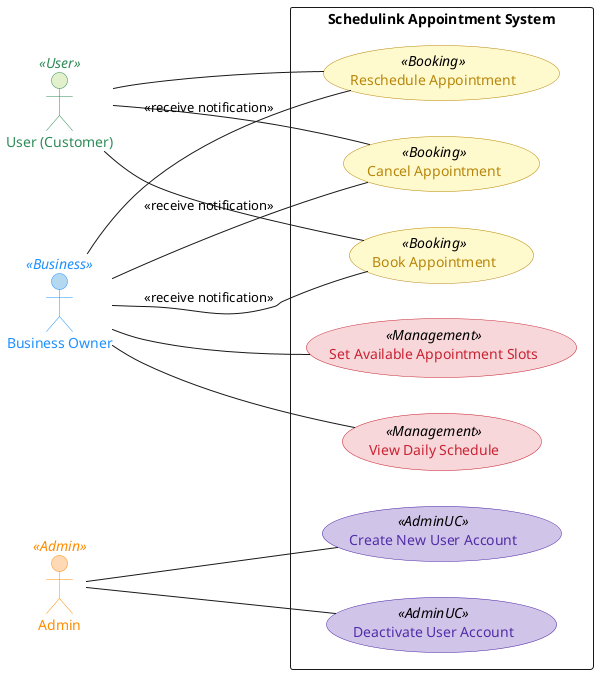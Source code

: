 @startuml
left to right direction
skinparam backgroundColor #FFFFFF

' Actor colors
skinparam actor {
  BackgroundColor<<User>> #E2F0CB
  BorderColor<<User>> #2E8B57
  FontColor<<User>> #2E8B57

  BackgroundColor<<Business>> #B5D8F1
  BorderColor<<Business>> #1E90FF
  FontColor<<Business>> #1E90FF

  BackgroundColor<<Admin>> #FFD8B5
  BorderColor<<Admin>> #FF8C00
  FontColor<<Admin>> #FF8C00
}

' Use Case colors
skinparam usecase {
  BackgroundColor<<Booking>> #FFFACD
  BorderColor<<Booking>> #B8860B
  FontColor<<Booking>> #B8860B

  BackgroundColor<<Management>> #F8D7DA
  BorderColor<<Management>> #C82333
  FontColor<<Management>> #C82333

  BackgroundColor<<AdminUC>> #D1C4E9
  BorderColor<<AdminUC>> #512DA8
  FontColor<<AdminUC>> #512DA8
}

actor User as "User (Customer)" <<User>>
actor Business as "Business Owner" <<Business>>
actor Admin as "Admin" <<Admin>>

rectangle "Schedulink Appointment System" {
  (Book Appointment) <<Booking>>
  (Reschedule Appointment) <<Booking>>
  (Cancel Appointment) <<Booking>>
  (View Daily Schedule) <<Management>>
  (Set Available Appointment Slots) <<Management>>
  (Create New User Account) <<AdminUC>>
  (Deactivate User Account) <<AdminUC>>

  User -- (Book Appointment)
  User -- (Reschedule Appointment)
  User -- (Cancel Appointment)

  Business -- (Set Available Appointment Slots)
  Business -- (View Daily Schedule)

  Admin -- (Create New User Account)
  Admin -- (Deactivate User Account)

  Business -- (Book Appointment) : <<receive notification>>
  Business -- (Reschedule Appointment) : <<receive notification>>
  Business -- (Cancel Appointment) : <<receive notification>>
}
@enduml